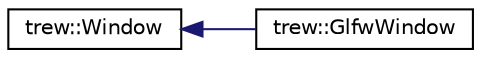 digraph "Graphical Class Hierarchy"
{
 // LATEX_PDF_SIZE
  edge [fontname="Helvetica",fontsize="10",labelfontname="Helvetica",labelfontsize="10"];
  node [fontname="Helvetica",fontsize="10",shape=record];
  rankdir="LR";
  Node0 [label="trew::Window",height=0.2,width=0.4,color="black", fillcolor="white", style="filled",URL="$classtrew_1_1_window.html",tooltip=" "];
  Node0 -> Node1 [dir="back",color="midnightblue",fontsize="10",style="solid",fontname="Helvetica"];
  Node1 [label="trew::GlfwWindow",height=0.2,width=0.4,color="black", fillcolor="white", style="filled",URL="$classtrew_1_1_glfw_window.html",tooltip=" "];
}
